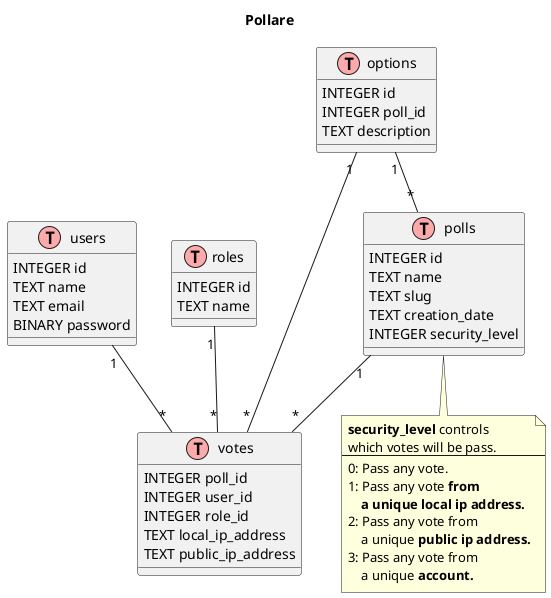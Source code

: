 @startuml
    skinparam shadowing false
    
    title Pollare 
    !define table(name) class name << (T,#FFAAAA) >>

    table(polls)
    table(users)
    table(votes)
    table(roles)
    table(options)

    polls : INTEGER id
    polls : TEXT name
    polls : TEXT slug
    polls : TEXT creation_date
    polls : INTEGER security_level
    note bottom of polls 
        <b>security_level</b> controls 
        which votes will be pass.
        --
        0: Pass any vote.
        1: Pass any vote <b>from</b> 
            <b>a unique local ip address.</b>
        2: Pass any vote from 
            a unique <b>public ip address.</b>
        3: Pass any vote from
            a unique <b>account.</b>
    end note

    votes : INTEGER poll_id
    votes : INTEGER user_id
    votes : INTEGER role_id
    votes : TEXT local_ip_address
    votes : TEXT public_ip_address

    users : INTEGER id
    users : TEXT name
    users : TEXT email
    users : BINARY password 

    roles : INTEGER id
    roles : TEXT name

    options : INTEGER id
    options : INTEGER poll_id
    options : TEXT description

    options "1" -- "*" polls

    polls "1" -- "*" votes
    users "1" -- "*" votes 
    roles "1" -- "*" votes
    options "1" -- "*" votes
@enduml 